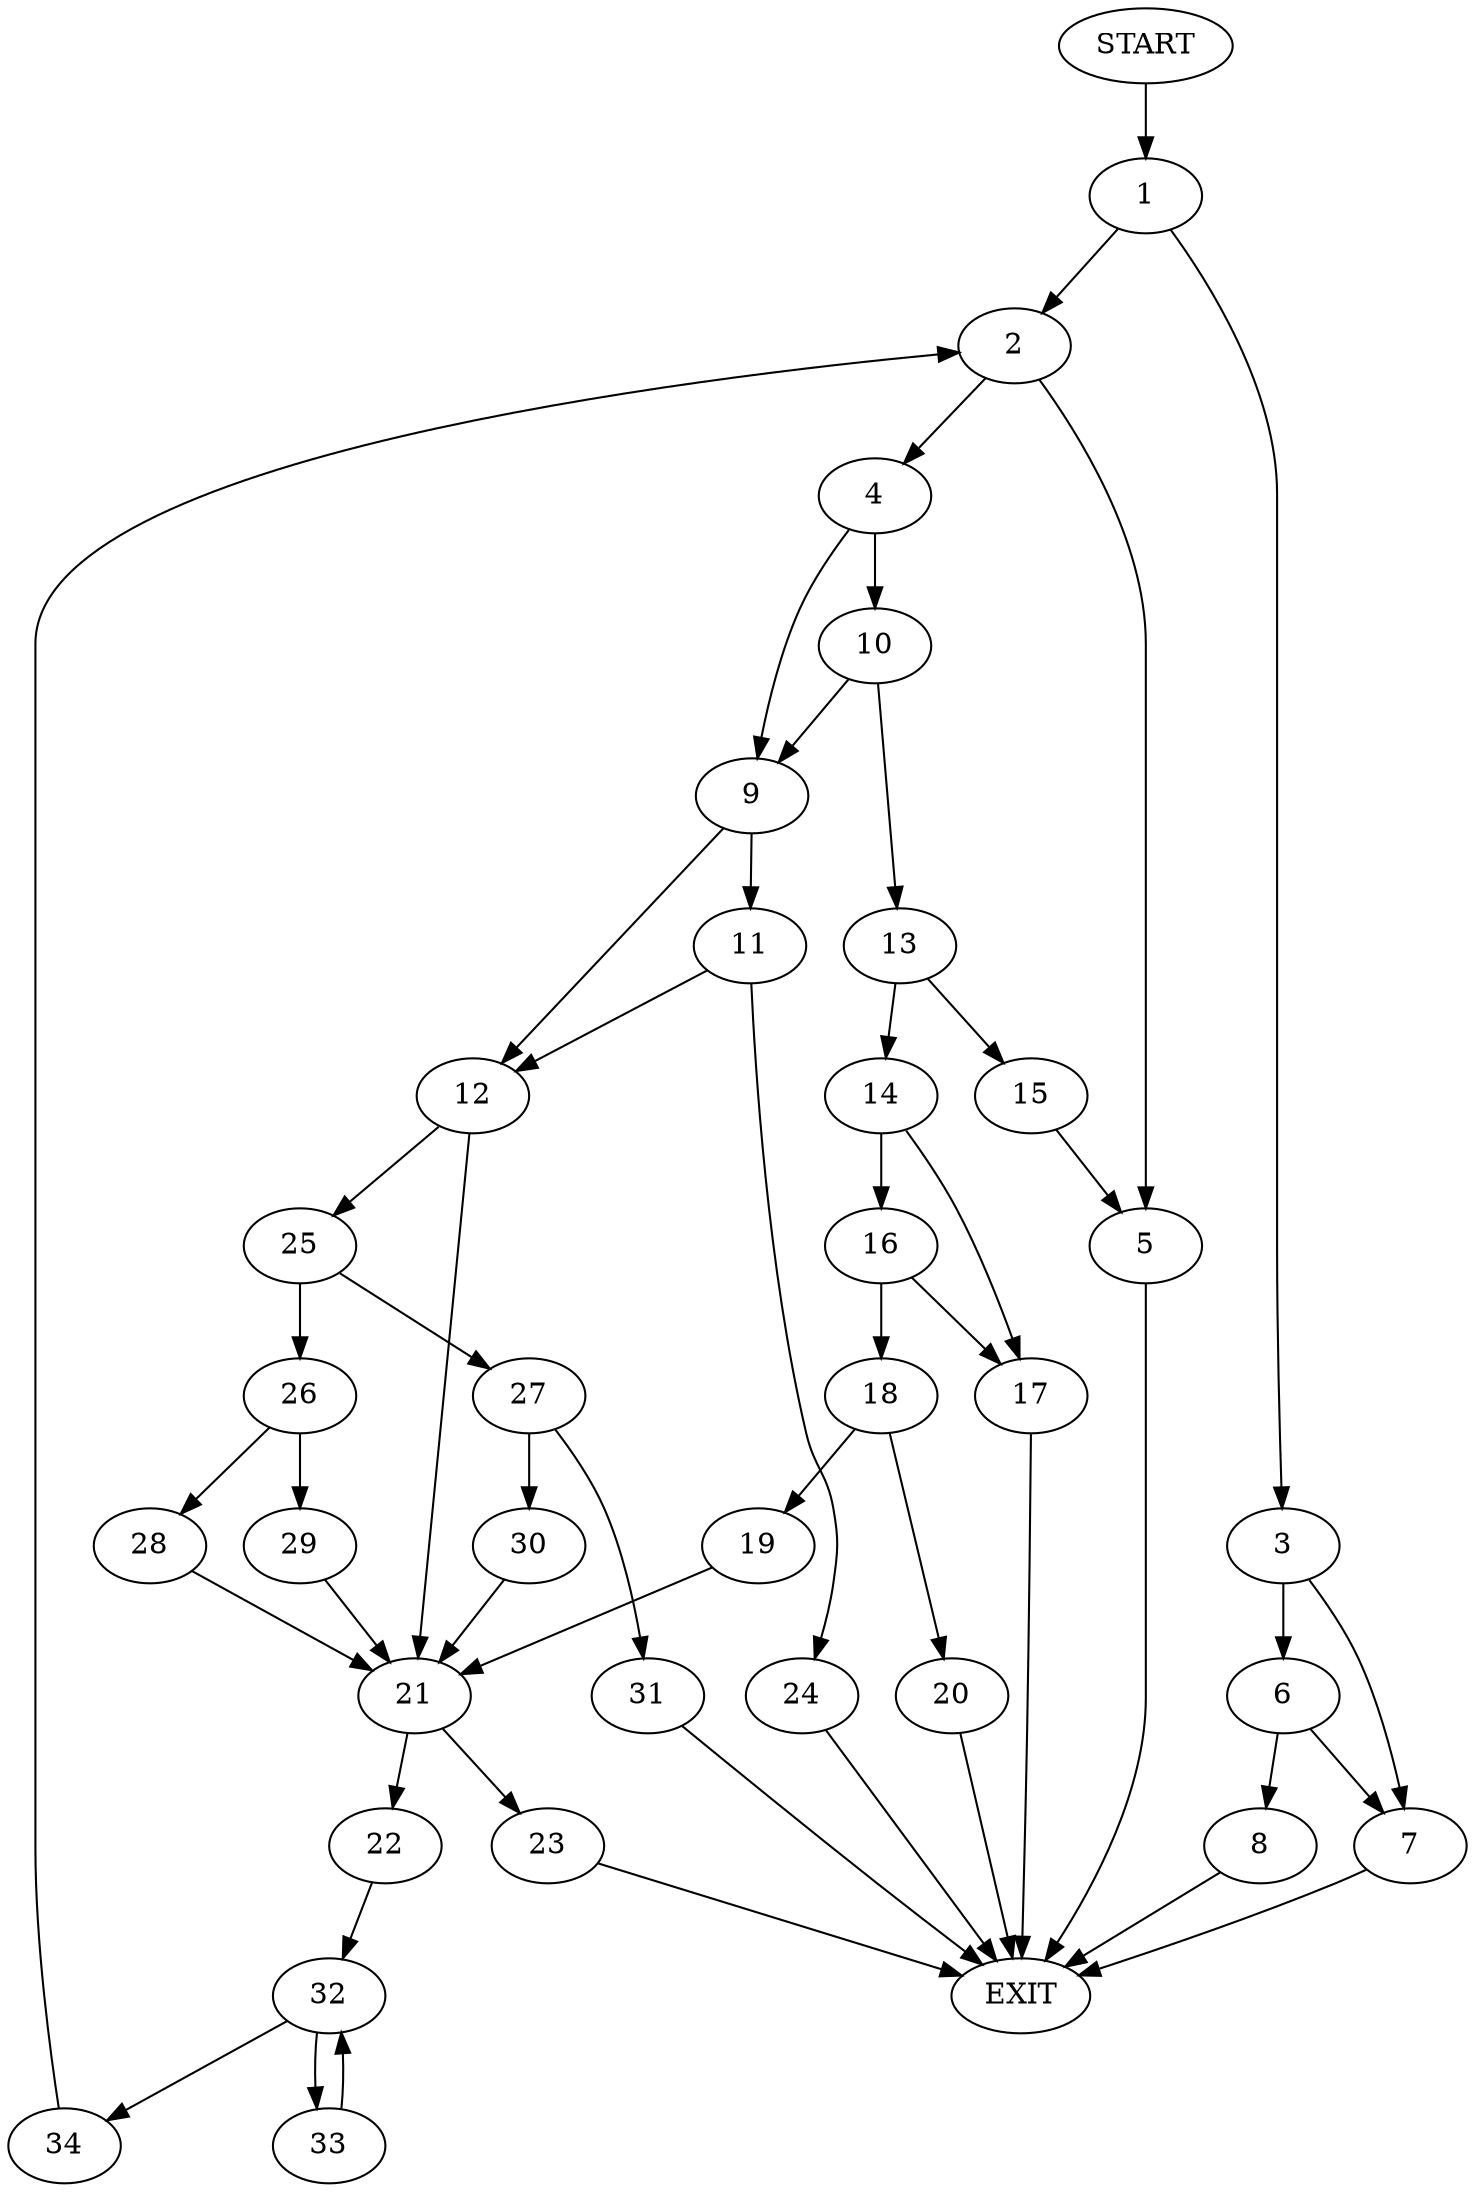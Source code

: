 digraph {
0 [label="START"]
35 [label="EXIT"]
0 -> 1
1 -> 2
1 -> 3
2 -> 4
2 -> 5
3 -> 6
3 -> 7
6 -> 7
6 -> 8
7 -> 35
8 -> 35
4 -> 9
4 -> 10
5 -> 35
9 -> 11
9 -> 12
10 -> 9
10 -> 13
13 -> 14
13 -> 15
14 -> 16
14 -> 17
15 -> 5
16 -> 18
16 -> 17
17 -> 35
18 -> 19
18 -> 20
20 -> 35
19 -> 21
21 -> 22
21 -> 23
11 -> 24
11 -> 12
12 -> 25
12 -> 21
24 -> 35
25 -> 26
25 -> 27
26 -> 28
26 -> 29
27 -> 30
27 -> 31
29 -> 21
28 -> 21
30 -> 21
31 -> 35
23 -> 35
22 -> 32
32 -> 33
32 -> 34
33 -> 32
34 -> 2
}
